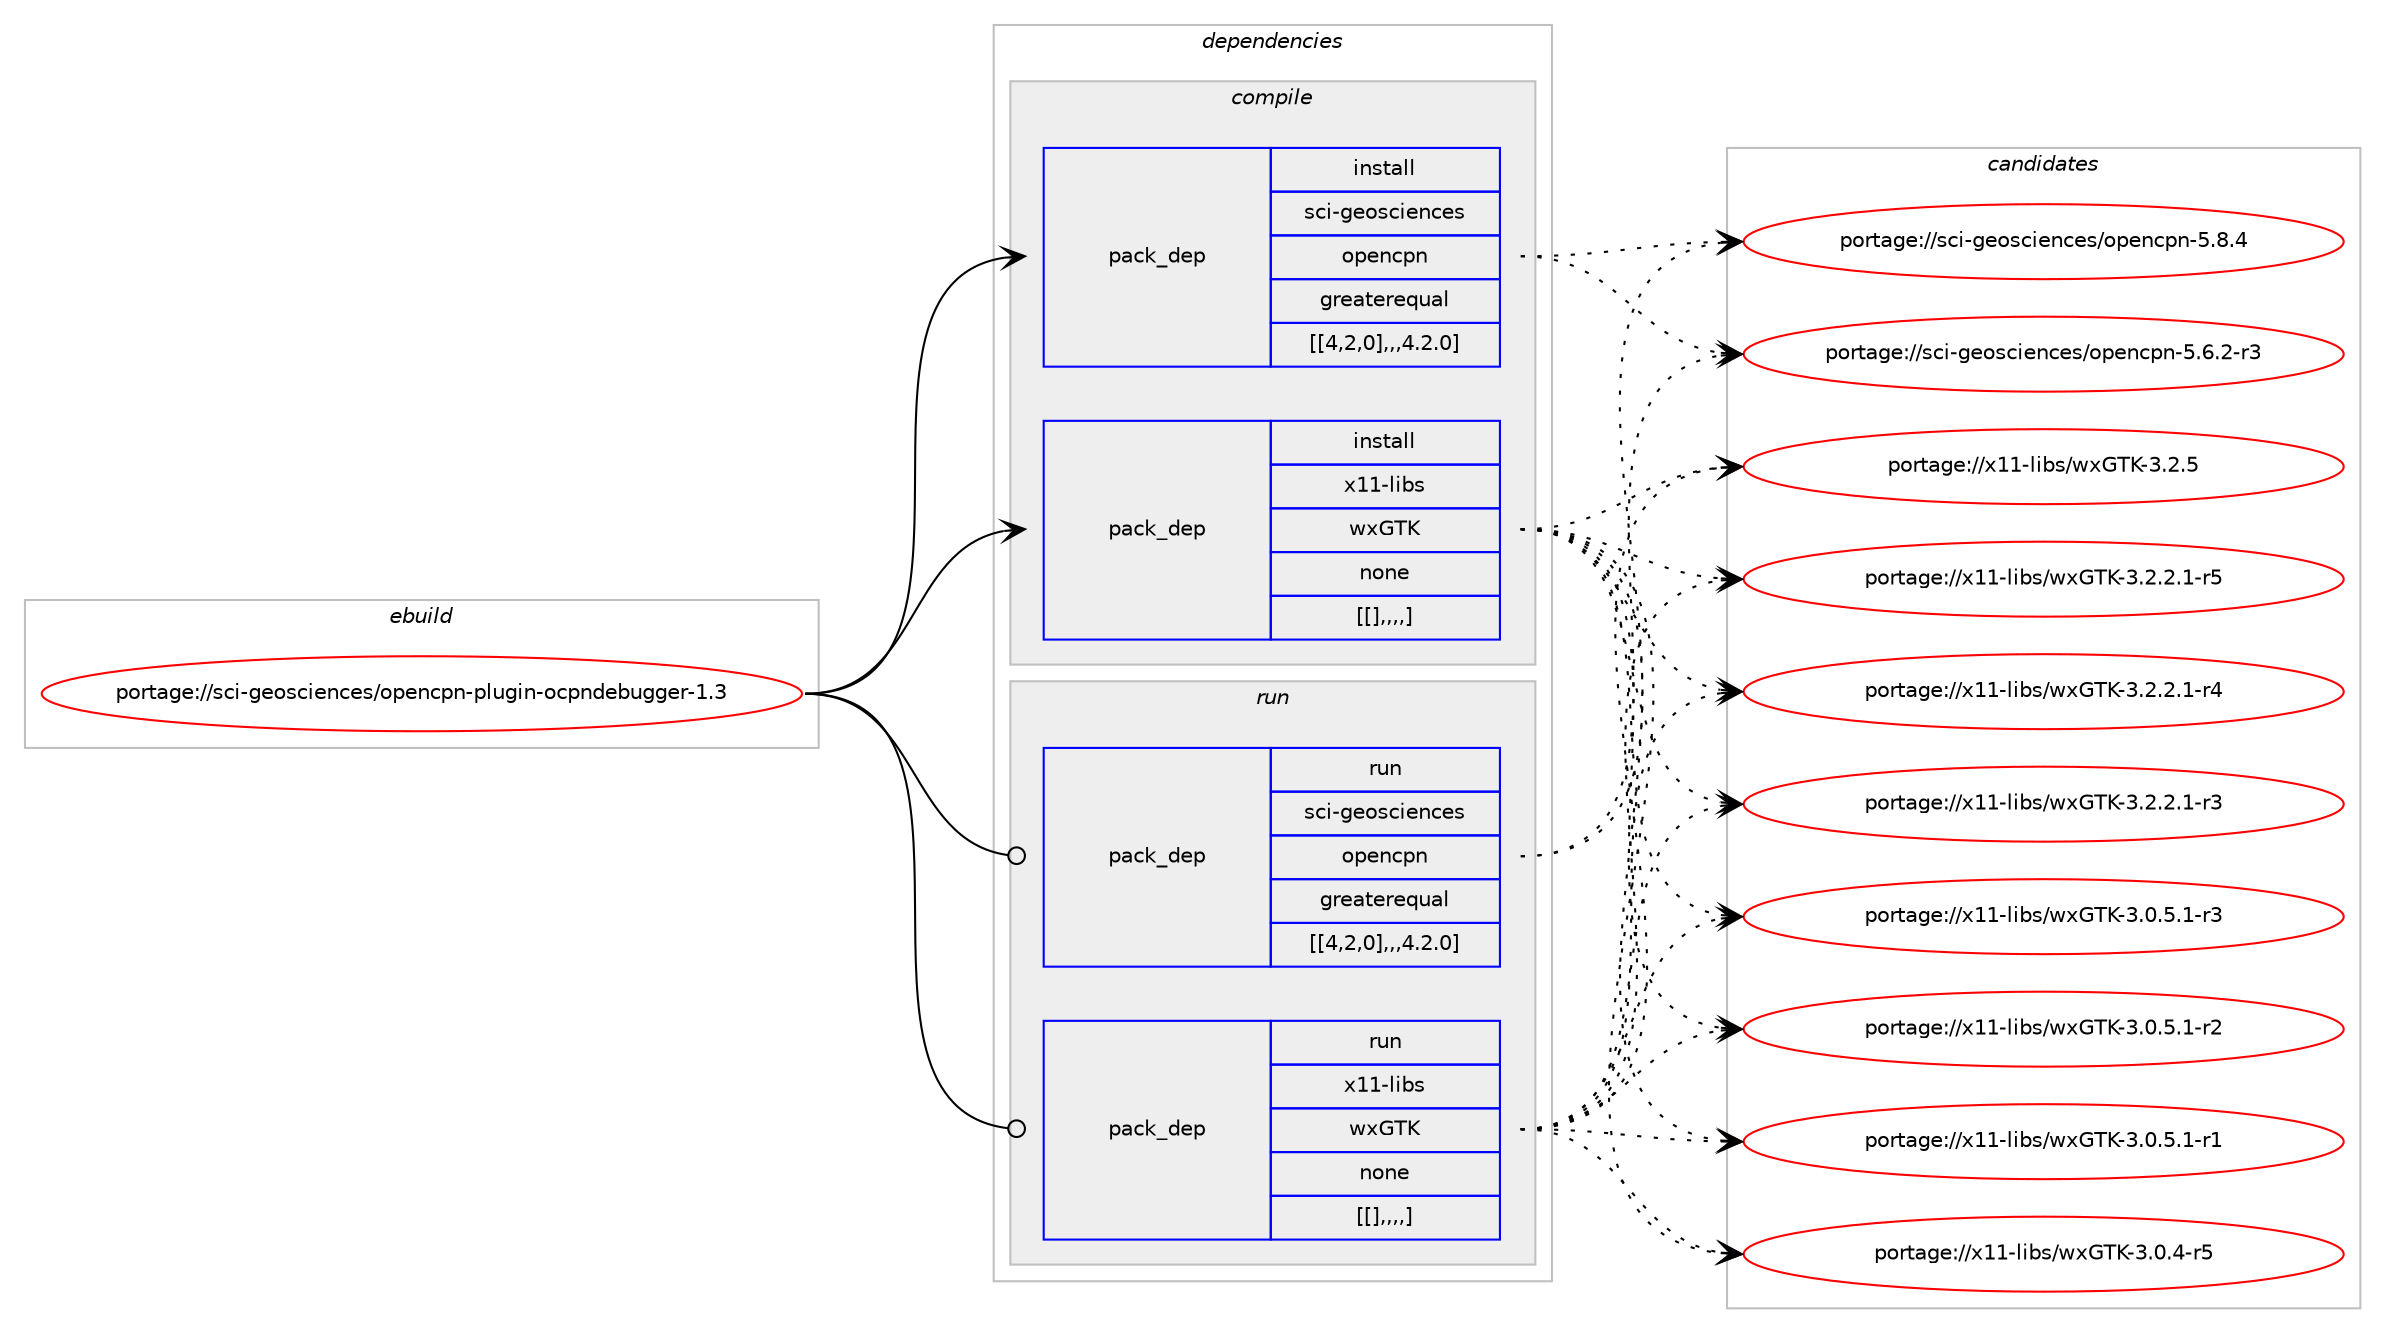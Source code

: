digraph prolog {

# *************
# Graph options
# *************

newrank=true;
concentrate=true;
compound=true;
graph [rankdir=LR,fontname=Helvetica,fontsize=10,ranksep=1.5];#, ranksep=2.5, nodesep=0.2];
edge  [arrowhead=vee];
node  [fontname=Helvetica,fontsize=10];

# **********
# The ebuild
# **********

subgraph cluster_leftcol {
color=gray;
label=<<i>ebuild</i>>;
id [label="portage://sci-geosciences/opencpn-plugin-ocpndebugger-1.3", color=red, width=4, href="../sci-geosciences/opencpn-plugin-ocpndebugger-1.3.svg"];
}

# ****************
# The dependencies
# ****************

subgraph cluster_midcol {
color=gray;
label=<<i>dependencies</i>>;
subgraph cluster_compile {
fillcolor="#eeeeee";
style=filled;
label=<<i>compile</i>>;
subgraph pack301637 {
dependency413431 [label=<<TABLE BORDER="0" CELLBORDER="1" CELLSPACING="0" CELLPADDING="4" WIDTH="220"><TR><TD ROWSPAN="6" CELLPADDING="30">pack_dep</TD></TR><TR><TD WIDTH="110">install</TD></TR><TR><TD>sci-geosciences</TD></TR><TR><TD>opencpn</TD></TR><TR><TD>greaterequal</TD></TR><TR><TD>[[4,2,0],,,4.2.0]</TD></TR></TABLE>>, shape=none, color=blue];
}
id:e -> dependency413431:w [weight=20,style="solid",arrowhead="vee"];
subgraph pack301638 {
dependency413432 [label=<<TABLE BORDER="0" CELLBORDER="1" CELLSPACING="0" CELLPADDING="4" WIDTH="220"><TR><TD ROWSPAN="6" CELLPADDING="30">pack_dep</TD></TR><TR><TD WIDTH="110">install</TD></TR><TR><TD>x11-libs</TD></TR><TR><TD>wxGTK</TD></TR><TR><TD>none</TD></TR><TR><TD>[[],,,,]</TD></TR></TABLE>>, shape=none, color=blue];
}
id:e -> dependency413432:w [weight=20,style="solid",arrowhead="vee"];
}
subgraph cluster_compileandrun {
fillcolor="#eeeeee";
style=filled;
label=<<i>compile and run</i>>;
}
subgraph cluster_run {
fillcolor="#eeeeee";
style=filled;
label=<<i>run</i>>;
subgraph pack301639 {
dependency413433 [label=<<TABLE BORDER="0" CELLBORDER="1" CELLSPACING="0" CELLPADDING="4" WIDTH="220"><TR><TD ROWSPAN="6" CELLPADDING="30">pack_dep</TD></TR><TR><TD WIDTH="110">run</TD></TR><TR><TD>sci-geosciences</TD></TR><TR><TD>opencpn</TD></TR><TR><TD>greaterequal</TD></TR><TR><TD>[[4,2,0],,,4.2.0]</TD></TR></TABLE>>, shape=none, color=blue];
}
id:e -> dependency413433:w [weight=20,style="solid",arrowhead="odot"];
subgraph pack301640 {
dependency413434 [label=<<TABLE BORDER="0" CELLBORDER="1" CELLSPACING="0" CELLPADDING="4" WIDTH="220"><TR><TD ROWSPAN="6" CELLPADDING="30">pack_dep</TD></TR><TR><TD WIDTH="110">run</TD></TR><TR><TD>x11-libs</TD></TR><TR><TD>wxGTK</TD></TR><TR><TD>none</TD></TR><TR><TD>[[],,,,]</TD></TR></TABLE>>, shape=none, color=blue];
}
id:e -> dependency413434:w [weight=20,style="solid",arrowhead="odot"];
}
}

# **************
# The candidates
# **************

subgraph cluster_choices {
rank=same;
color=gray;
label=<<i>candidates</i>>;

subgraph choice301637 {
color=black;
nodesep=1;
choice115991054510310111111599105101110991011154711111210111099112110455346564652 [label="portage://sci-geosciences/opencpn-5.8.4", color=red, width=4,href="../sci-geosciences/opencpn-5.8.4.svg"];
choice1159910545103101111115991051011109910111547111112101110991121104553465446504511451 [label="portage://sci-geosciences/opencpn-5.6.2-r3", color=red, width=4,href="../sci-geosciences/opencpn-5.6.2-r3.svg"];
dependency413431:e -> choice115991054510310111111599105101110991011154711111210111099112110455346564652:w [style=dotted,weight="100"];
dependency413431:e -> choice1159910545103101111115991051011109910111547111112101110991121104553465446504511451:w [style=dotted,weight="100"];
}
subgraph choice301638 {
color=black;
nodesep=1;
choice1204949451081059811547119120718475455146504653 [label="portage://x11-libs/wxGTK-3.2.5", color=red, width=4,href="../x11-libs/wxGTK-3.2.5.svg"];
choice120494945108105981154711912071847545514650465046494511453 [label="portage://x11-libs/wxGTK-3.2.2.1-r5", color=red, width=4,href="../x11-libs/wxGTK-3.2.2.1-r5.svg"];
choice120494945108105981154711912071847545514650465046494511452 [label="portage://x11-libs/wxGTK-3.2.2.1-r4", color=red, width=4,href="../x11-libs/wxGTK-3.2.2.1-r4.svg"];
choice120494945108105981154711912071847545514650465046494511451 [label="portage://x11-libs/wxGTK-3.2.2.1-r3", color=red, width=4,href="../x11-libs/wxGTK-3.2.2.1-r3.svg"];
choice120494945108105981154711912071847545514648465346494511451 [label="portage://x11-libs/wxGTK-3.0.5.1-r3", color=red, width=4,href="../x11-libs/wxGTK-3.0.5.1-r3.svg"];
choice120494945108105981154711912071847545514648465346494511450 [label="portage://x11-libs/wxGTK-3.0.5.1-r2", color=red, width=4,href="../x11-libs/wxGTK-3.0.5.1-r2.svg"];
choice120494945108105981154711912071847545514648465346494511449 [label="portage://x11-libs/wxGTK-3.0.5.1-r1", color=red, width=4,href="../x11-libs/wxGTK-3.0.5.1-r1.svg"];
choice12049494510810598115471191207184754551464846524511453 [label="portage://x11-libs/wxGTK-3.0.4-r5", color=red, width=4,href="../x11-libs/wxGTK-3.0.4-r5.svg"];
dependency413432:e -> choice1204949451081059811547119120718475455146504653:w [style=dotted,weight="100"];
dependency413432:e -> choice120494945108105981154711912071847545514650465046494511453:w [style=dotted,weight="100"];
dependency413432:e -> choice120494945108105981154711912071847545514650465046494511452:w [style=dotted,weight="100"];
dependency413432:e -> choice120494945108105981154711912071847545514650465046494511451:w [style=dotted,weight="100"];
dependency413432:e -> choice120494945108105981154711912071847545514648465346494511451:w [style=dotted,weight="100"];
dependency413432:e -> choice120494945108105981154711912071847545514648465346494511450:w [style=dotted,weight="100"];
dependency413432:e -> choice120494945108105981154711912071847545514648465346494511449:w [style=dotted,weight="100"];
dependency413432:e -> choice12049494510810598115471191207184754551464846524511453:w [style=dotted,weight="100"];
}
subgraph choice301639 {
color=black;
nodesep=1;
choice115991054510310111111599105101110991011154711111210111099112110455346564652 [label="portage://sci-geosciences/opencpn-5.8.4", color=red, width=4,href="../sci-geosciences/opencpn-5.8.4.svg"];
choice1159910545103101111115991051011109910111547111112101110991121104553465446504511451 [label="portage://sci-geosciences/opencpn-5.6.2-r3", color=red, width=4,href="../sci-geosciences/opencpn-5.6.2-r3.svg"];
dependency413433:e -> choice115991054510310111111599105101110991011154711111210111099112110455346564652:w [style=dotted,weight="100"];
dependency413433:e -> choice1159910545103101111115991051011109910111547111112101110991121104553465446504511451:w [style=dotted,weight="100"];
}
subgraph choice301640 {
color=black;
nodesep=1;
choice1204949451081059811547119120718475455146504653 [label="portage://x11-libs/wxGTK-3.2.5", color=red, width=4,href="../x11-libs/wxGTK-3.2.5.svg"];
choice120494945108105981154711912071847545514650465046494511453 [label="portage://x11-libs/wxGTK-3.2.2.1-r5", color=red, width=4,href="../x11-libs/wxGTK-3.2.2.1-r5.svg"];
choice120494945108105981154711912071847545514650465046494511452 [label="portage://x11-libs/wxGTK-3.2.2.1-r4", color=red, width=4,href="../x11-libs/wxGTK-3.2.2.1-r4.svg"];
choice120494945108105981154711912071847545514650465046494511451 [label="portage://x11-libs/wxGTK-3.2.2.1-r3", color=red, width=4,href="../x11-libs/wxGTK-3.2.2.1-r3.svg"];
choice120494945108105981154711912071847545514648465346494511451 [label="portage://x11-libs/wxGTK-3.0.5.1-r3", color=red, width=4,href="../x11-libs/wxGTK-3.0.5.1-r3.svg"];
choice120494945108105981154711912071847545514648465346494511450 [label="portage://x11-libs/wxGTK-3.0.5.1-r2", color=red, width=4,href="../x11-libs/wxGTK-3.0.5.1-r2.svg"];
choice120494945108105981154711912071847545514648465346494511449 [label="portage://x11-libs/wxGTK-3.0.5.1-r1", color=red, width=4,href="../x11-libs/wxGTK-3.0.5.1-r1.svg"];
choice12049494510810598115471191207184754551464846524511453 [label="portage://x11-libs/wxGTK-3.0.4-r5", color=red, width=4,href="../x11-libs/wxGTK-3.0.4-r5.svg"];
dependency413434:e -> choice1204949451081059811547119120718475455146504653:w [style=dotted,weight="100"];
dependency413434:e -> choice120494945108105981154711912071847545514650465046494511453:w [style=dotted,weight="100"];
dependency413434:e -> choice120494945108105981154711912071847545514650465046494511452:w [style=dotted,weight="100"];
dependency413434:e -> choice120494945108105981154711912071847545514650465046494511451:w [style=dotted,weight="100"];
dependency413434:e -> choice120494945108105981154711912071847545514648465346494511451:w [style=dotted,weight="100"];
dependency413434:e -> choice120494945108105981154711912071847545514648465346494511450:w [style=dotted,weight="100"];
dependency413434:e -> choice120494945108105981154711912071847545514648465346494511449:w [style=dotted,weight="100"];
dependency413434:e -> choice12049494510810598115471191207184754551464846524511453:w [style=dotted,weight="100"];
}
}

}
